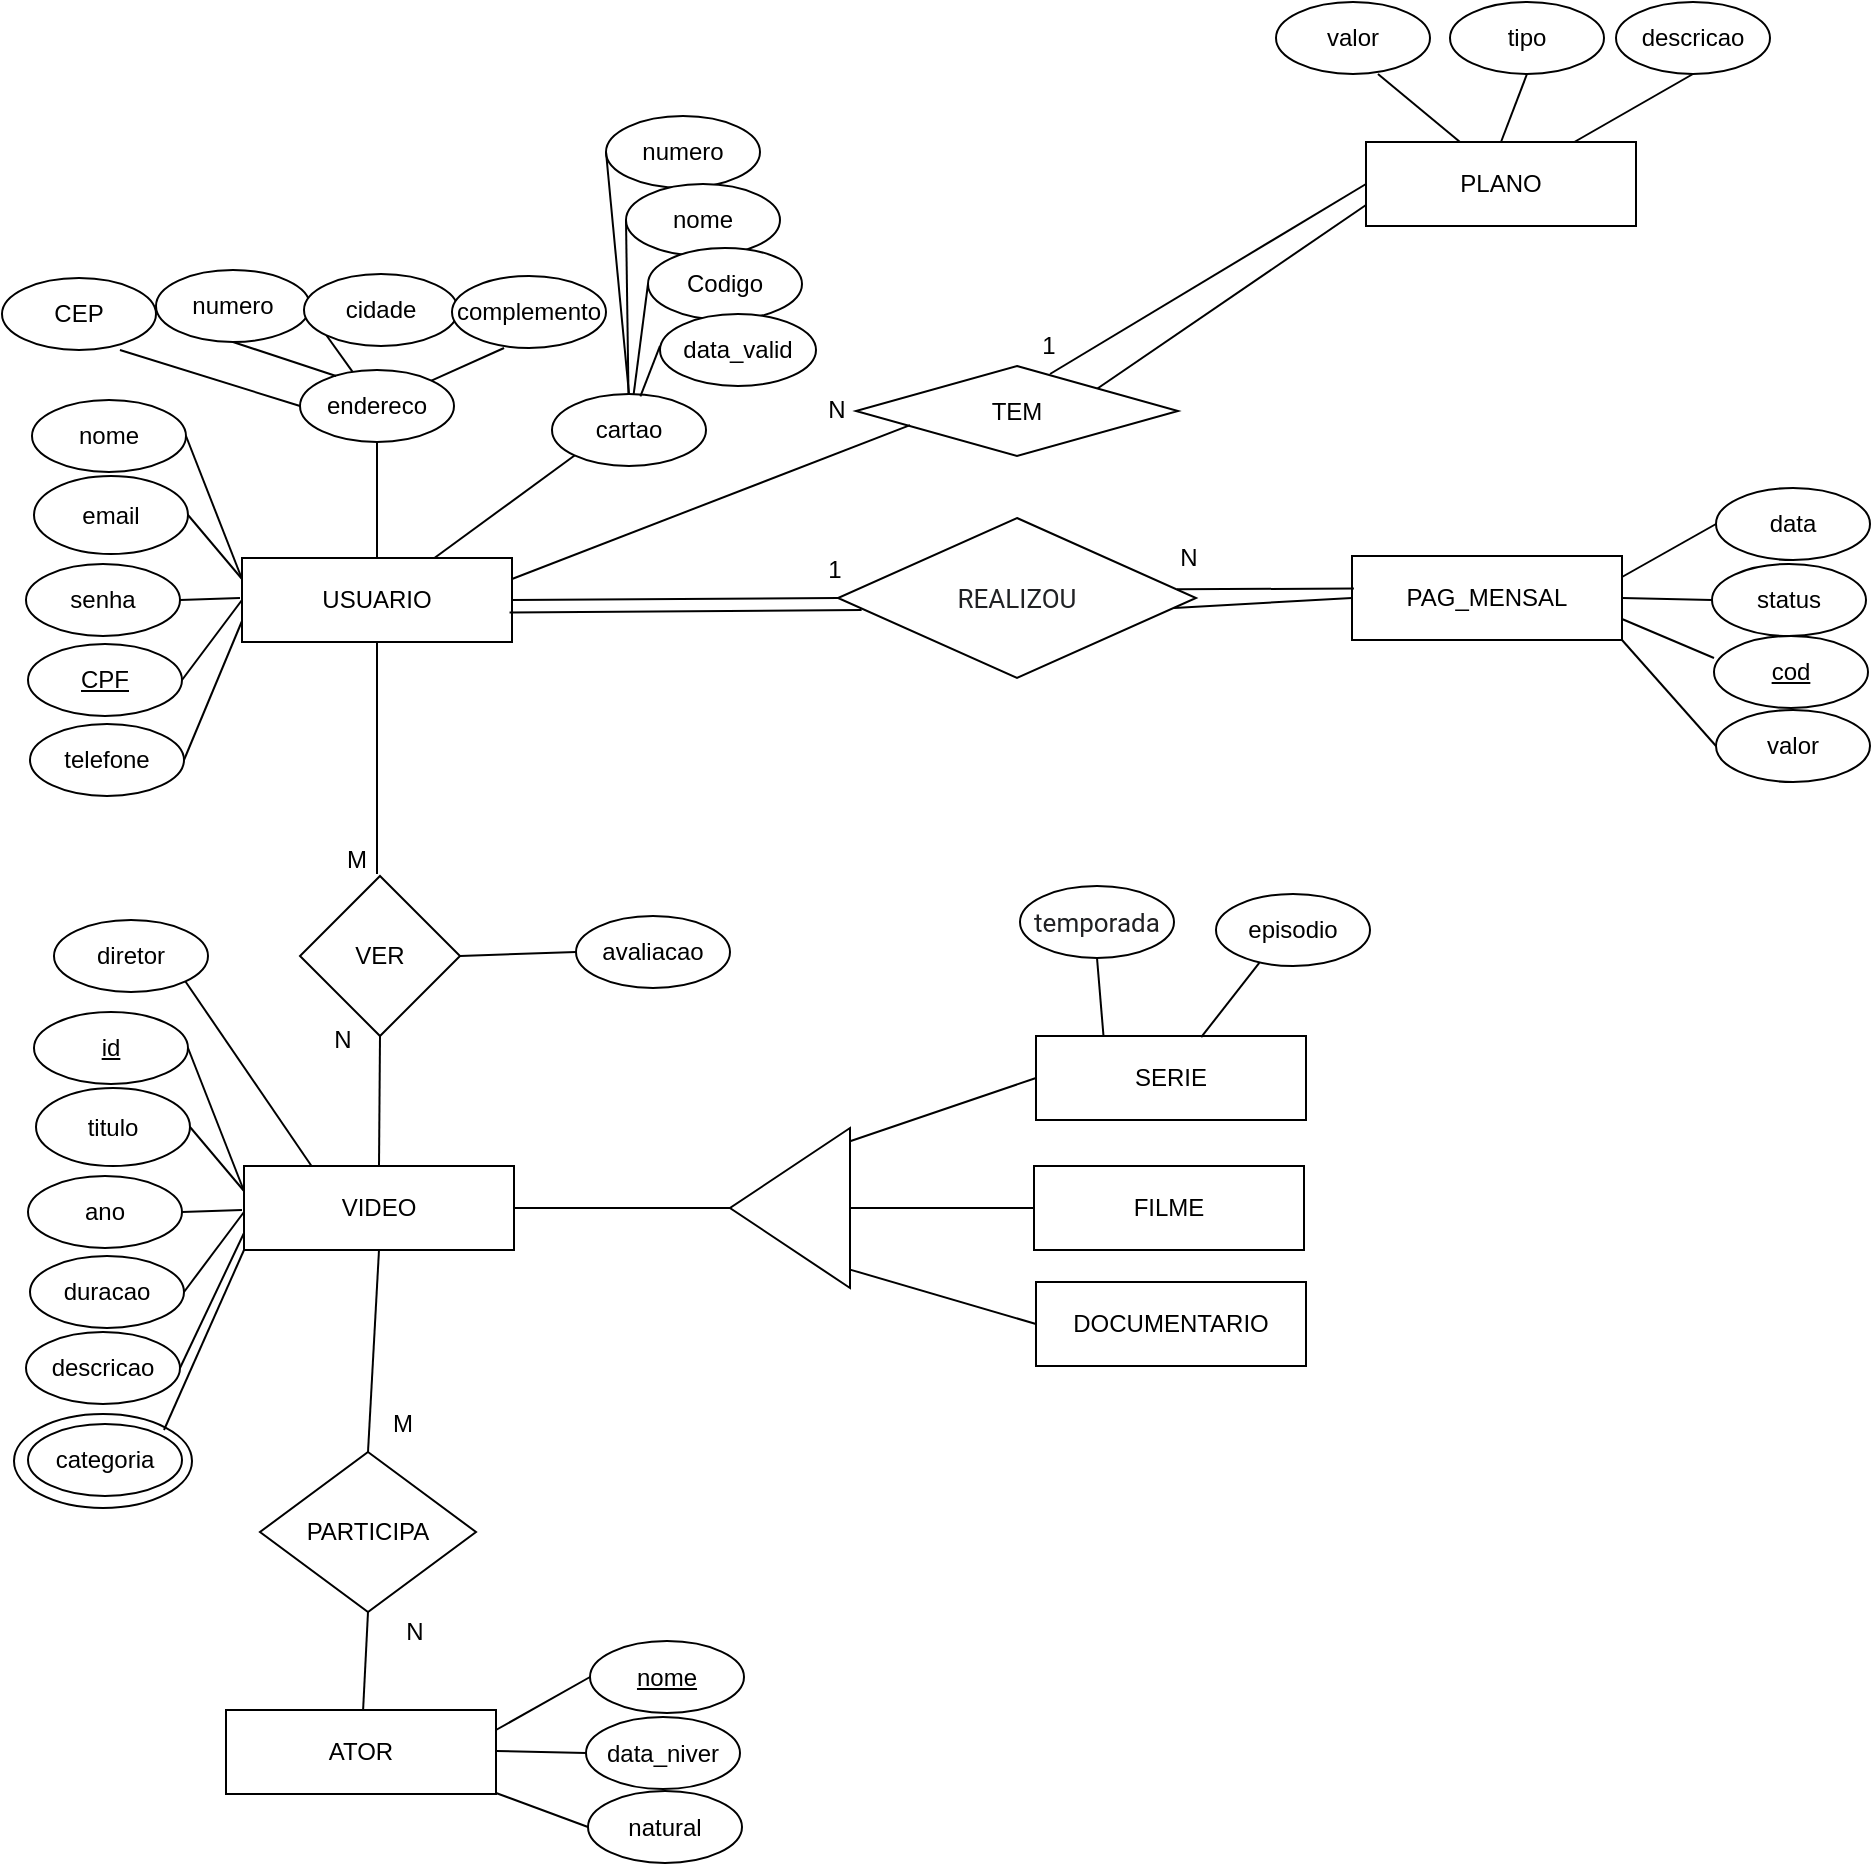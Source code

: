<mxfile version="14.6.1" type="device"><diagram id="C5RBs43oDa-KdzZeNtuy" name="Page-1"><mxGraphModel dx="3689" dy="1489" grid="0" gridSize="1" guides="1" tooltips="1" connect="1" arrows="1" fold="1" page="0" pageScale="1" pageWidth="827" pageHeight="1169" math="0" shadow="0"><root><mxCell id="WIyWlLk6GJQsqaUBKTNV-0"/><mxCell id="WIyWlLk6GJQsqaUBKTNV-1" parent="WIyWlLk6GJQsqaUBKTNV-0"/><mxCell id="yAfaS8r6KdMVXuotQljs-117" value="" style="ellipse;whiteSpace=wrap;html=1;" parent="WIyWlLk6GJQsqaUBKTNV-1" vertex="1"><mxGeometry y="577" width="89" height="47" as="geometry"/></mxCell><mxCell id="yAfaS8r6KdMVXuotQljs-0" value="USUARIO" style="rounded=0;whiteSpace=wrap;html=1;" parent="WIyWlLk6GJQsqaUBKTNV-1" vertex="1"><mxGeometry x="114" y="149" width="135" height="42" as="geometry"/></mxCell><mxCell id="yAfaS8r6KdMVXuotQljs-1" value="nome" style="ellipse;whiteSpace=wrap;html=1;" parent="WIyWlLk6GJQsqaUBKTNV-1" vertex="1"><mxGeometry x="9" y="70" width="77" height="36" as="geometry"/></mxCell><mxCell id="yAfaS8r6KdMVXuotQljs-3" value="email" style="ellipse;whiteSpace=wrap;html=1;" parent="WIyWlLk6GJQsqaUBKTNV-1" vertex="1"><mxGeometry x="10" y="108" width="77" height="39" as="geometry"/></mxCell><mxCell id="yAfaS8r6KdMVXuotQljs-4" value="senha" style="ellipse;whiteSpace=wrap;html=1;" parent="WIyWlLk6GJQsqaUBKTNV-1" vertex="1"><mxGeometry x="6" y="152" width="77" height="36" as="geometry"/></mxCell><mxCell id="yAfaS8r6KdMVXuotQljs-5" value="&lt;u&gt;CPF&lt;/u&gt;" style="ellipse;whiteSpace=wrap;html=1;" parent="WIyWlLk6GJQsqaUBKTNV-1" vertex="1"><mxGeometry x="7" y="192" width="77" height="36" as="geometry"/></mxCell><mxCell id="yAfaS8r6KdMVXuotQljs-6" value="telefone" style="ellipse;whiteSpace=wrap;html=1;" parent="WIyWlLk6GJQsqaUBKTNV-1" vertex="1"><mxGeometry x="8" y="232" width="77" height="36" as="geometry"/></mxCell><mxCell id="yAfaS8r6KdMVXuotQljs-8" value="" style="endArrow=none;html=1;exitX=1;exitY=0.5;exitDx=0;exitDy=0;entryX=0;entryY=0.25;entryDx=0;entryDy=0;" parent="WIyWlLk6GJQsqaUBKTNV-1" source="yAfaS8r6KdMVXuotQljs-1" target="yAfaS8r6KdMVXuotQljs-0" edge="1"><mxGeometry width="50" height="50" relative="1" as="geometry"><mxPoint x="387" y="219" as="sourcePoint"/><mxPoint x="437" y="169" as="targetPoint"/></mxGeometry></mxCell><mxCell id="yAfaS8r6KdMVXuotQljs-9" value="" style="endArrow=none;html=1;exitX=1;exitY=0.5;exitDx=0;exitDy=0;entryX=0;entryY=0.25;entryDx=0;entryDy=0;" parent="WIyWlLk6GJQsqaUBKTNV-1" source="yAfaS8r6KdMVXuotQljs-3" target="yAfaS8r6KdMVXuotQljs-0" edge="1"><mxGeometry width="50" height="50" relative="1" as="geometry"><mxPoint x="387" y="219" as="sourcePoint"/><mxPoint x="437" y="169" as="targetPoint"/></mxGeometry></mxCell><mxCell id="yAfaS8r6KdMVXuotQljs-10" value="" style="endArrow=none;html=1;exitX=1;exitY=0.5;exitDx=0;exitDy=0;" parent="WIyWlLk6GJQsqaUBKTNV-1" source="yAfaS8r6KdMVXuotQljs-4" edge="1"><mxGeometry width="50" height="50" relative="1" as="geometry"><mxPoint x="387" y="219" as="sourcePoint"/><mxPoint x="113" y="169" as="targetPoint"/></mxGeometry></mxCell><mxCell id="yAfaS8r6KdMVXuotQljs-11" value="" style="endArrow=none;html=1;exitX=1;exitY=0.5;exitDx=0;exitDy=0;entryX=0;entryY=0.5;entryDx=0;entryDy=0;" parent="WIyWlLk6GJQsqaUBKTNV-1" source="yAfaS8r6KdMVXuotQljs-5" target="yAfaS8r6KdMVXuotQljs-0" edge="1"><mxGeometry width="50" height="50" relative="1" as="geometry"><mxPoint x="387" y="219" as="sourcePoint"/><mxPoint x="437" y="169" as="targetPoint"/></mxGeometry></mxCell><mxCell id="yAfaS8r6KdMVXuotQljs-12" value="" style="endArrow=none;html=1;exitX=1;exitY=0.5;exitDx=0;exitDy=0;entryX=0;entryY=0.75;entryDx=0;entryDy=0;" parent="WIyWlLk6GJQsqaUBKTNV-1" source="yAfaS8r6KdMVXuotQljs-6" target="yAfaS8r6KdMVXuotQljs-0" edge="1"><mxGeometry width="50" height="50" relative="1" as="geometry"><mxPoint x="387" y="219" as="sourcePoint"/><mxPoint x="437" y="169" as="targetPoint"/></mxGeometry></mxCell><mxCell id="yAfaS8r6KdMVXuotQljs-14" value="endereco" style="ellipse;whiteSpace=wrap;html=1;" parent="WIyWlLk6GJQsqaUBKTNV-1" vertex="1"><mxGeometry x="143" y="55" width="77" height="36" as="geometry"/></mxCell><mxCell id="yAfaS8r6KdMVXuotQljs-15" value="" style="endArrow=none;html=1;entryX=0.5;entryY=1;entryDx=0;entryDy=0;" parent="WIyWlLk6GJQsqaUBKTNV-1" source="yAfaS8r6KdMVXuotQljs-0" target="yAfaS8r6KdMVXuotQljs-14" edge="1"><mxGeometry width="50" height="50" relative="1" as="geometry"><mxPoint x="387" y="219" as="sourcePoint"/><mxPoint x="437" y="169" as="targetPoint"/></mxGeometry></mxCell><mxCell id="yAfaS8r6KdMVXuotQljs-16" value="CEP" style="ellipse;whiteSpace=wrap;html=1;" parent="WIyWlLk6GJQsqaUBKTNV-1" vertex="1"><mxGeometry x="-6" y="9" width="77" height="36" as="geometry"/></mxCell><mxCell id="yAfaS8r6KdMVXuotQljs-17" value="numero" style="ellipse;whiteSpace=wrap;html=1;" parent="WIyWlLk6GJQsqaUBKTNV-1" vertex="1"><mxGeometry x="71" y="5" width="77" height="36" as="geometry"/></mxCell><mxCell id="yAfaS8r6KdMVXuotQljs-20" value="cidade" style="ellipse;whiteSpace=wrap;html=1;" parent="WIyWlLk6GJQsqaUBKTNV-1" vertex="1"><mxGeometry x="145" y="7" width="77" height="36" as="geometry"/></mxCell><mxCell id="yAfaS8r6KdMVXuotQljs-22" value="complemento" style="ellipse;whiteSpace=wrap;html=1;" parent="WIyWlLk6GJQsqaUBKTNV-1" vertex="1"><mxGeometry x="219" y="8" width="77" height="36" as="geometry"/></mxCell><mxCell id="yAfaS8r6KdMVXuotQljs-23" value="" style="endArrow=none;html=1;exitX=0.766;exitY=1;exitDx=0;exitDy=0;exitPerimeter=0;entryX=0;entryY=0.5;entryDx=0;entryDy=0;" parent="WIyWlLk6GJQsqaUBKTNV-1" source="yAfaS8r6KdMVXuotQljs-16" target="yAfaS8r6KdMVXuotQljs-14" edge="1"><mxGeometry width="50" height="50" relative="1" as="geometry"><mxPoint x="387" y="208" as="sourcePoint"/><mxPoint x="437" y="158" as="targetPoint"/></mxGeometry></mxCell><mxCell id="yAfaS8r6KdMVXuotQljs-24" value="" style="endArrow=none;html=1;entryX=0.5;entryY=1;entryDx=0;entryDy=0;exitX=0.234;exitY=0.083;exitDx=0;exitDy=0;exitPerimeter=0;" parent="WIyWlLk6GJQsqaUBKTNV-1" source="yAfaS8r6KdMVXuotQljs-14" target="yAfaS8r6KdMVXuotQljs-17" edge="1"><mxGeometry width="50" height="50" relative="1" as="geometry"><mxPoint x="387" y="208" as="sourcePoint"/><mxPoint x="437" y="158" as="targetPoint"/></mxGeometry></mxCell><mxCell id="yAfaS8r6KdMVXuotQljs-25" value="" style="endArrow=none;html=1;entryX=0;entryY=1;entryDx=0;entryDy=0;" parent="WIyWlLk6GJQsqaUBKTNV-1" source="yAfaS8r6KdMVXuotQljs-14" target="yAfaS8r6KdMVXuotQljs-20" edge="1"><mxGeometry width="50" height="50" relative="1" as="geometry"><mxPoint x="387" y="208" as="sourcePoint"/><mxPoint x="437" y="158" as="targetPoint"/></mxGeometry></mxCell><mxCell id="yAfaS8r6KdMVXuotQljs-26" value="" style="endArrow=none;html=1;entryX=0.338;entryY=1;entryDx=0;entryDy=0;entryPerimeter=0;exitX=1;exitY=0;exitDx=0;exitDy=0;" parent="WIyWlLk6GJQsqaUBKTNV-1" source="yAfaS8r6KdMVXuotQljs-14" target="yAfaS8r6KdMVXuotQljs-22" edge="1"><mxGeometry width="50" height="50" relative="1" as="geometry"><mxPoint x="387" y="208" as="sourcePoint"/><mxPoint x="437" y="158" as="targetPoint"/></mxGeometry></mxCell><mxCell id="yAfaS8r6KdMVXuotQljs-27" value="cartao" style="ellipse;whiteSpace=wrap;html=1;" parent="WIyWlLk6GJQsqaUBKTNV-1" vertex="1"><mxGeometry x="269" y="67" width="77" height="36" as="geometry"/></mxCell><mxCell id="yAfaS8r6KdMVXuotQljs-28" value="numero" style="ellipse;whiteSpace=wrap;html=1;" parent="WIyWlLk6GJQsqaUBKTNV-1" vertex="1"><mxGeometry x="296" y="-72" width="77" height="36" as="geometry"/></mxCell><mxCell id="yAfaS8r6KdMVXuotQljs-29" value="nome" style="ellipse;whiteSpace=wrap;html=1;" parent="WIyWlLk6GJQsqaUBKTNV-1" vertex="1"><mxGeometry x="306" y="-38" width="77" height="36" as="geometry"/></mxCell><mxCell id="yAfaS8r6KdMVXuotQljs-30" value="Codigo" style="ellipse;whiteSpace=wrap;html=1;" parent="WIyWlLk6GJQsqaUBKTNV-1" vertex="1"><mxGeometry x="317" y="-6" width="77" height="36" as="geometry"/></mxCell><mxCell id="yAfaS8r6KdMVXuotQljs-31" value="" style="endArrow=none;html=1;entryX=0;entryY=0.5;entryDx=0;entryDy=0;exitX=0.5;exitY=0;exitDx=0;exitDy=0;" parent="WIyWlLk6GJQsqaUBKTNV-1" source="yAfaS8r6KdMVXuotQljs-27" target="yAfaS8r6KdMVXuotQljs-28" edge="1"><mxGeometry width="50" height="50" relative="1" as="geometry"><mxPoint x="387" y="208" as="sourcePoint"/><mxPoint x="437" y="158" as="targetPoint"/></mxGeometry></mxCell><mxCell id="yAfaS8r6KdMVXuotQljs-32" value="" style="endArrow=none;html=1;entryX=0;entryY=0.5;entryDx=0;entryDy=0;" parent="WIyWlLk6GJQsqaUBKTNV-1" source="yAfaS8r6KdMVXuotQljs-27" target="yAfaS8r6KdMVXuotQljs-29" edge="1"><mxGeometry width="50" height="50" relative="1" as="geometry"><mxPoint x="387" y="208" as="sourcePoint"/><mxPoint x="437" y="158" as="targetPoint"/></mxGeometry></mxCell><mxCell id="yAfaS8r6KdMVXuotQljs-33" value="" style="endArrow=none;html=1;entryX=0;entryY=0.5;entryDx=0;entryDy=0;" parent="WIyWlLk6GJQsqaUBKTNV-1" source="yAfaS8r6KdMVXuotQljs-27" target="yAfaS8r6KdMVXuotQljs-30" edge="1"><mxGeometry width="50" height="50" relative="1" as="geometry"><mxPoint x="387" y="208" as="sourcePoint"/><mxPoint x="333" y="21" as="targetPoint"/></mxGeometry></mxCell><mxCell id="yAfaS8r6KdMVXuotQljs-34" value="data_valid" style="ellipse;whiteSpace=wrap;html=1;" parent="WIyWlLk6GJQsqaUBKTNV-1" vertex="1"><mxGeometry x="323" y="27" width="78" height="36" as="geometry"/></mxCell><mxCell id="yAfaS8r6KdMVXuotQljs-35" value="" style="endArrow=none;html=1;exitX=0.574;exitY=0.033;exitDx=0;exitDy=0;entryX=0;entryY=0.444;entryDx=0;entryDy=0;entryPerimeter=0;exitPerimeter=0;" parent="WIyWlLk6GJQsqaUBKTNV-1" source="yAfaS8r6KdMVXuotQljs-27" target="yAfaS8r6KdMVXuotQljs-34" edge="1"><mxGeometry width="50" height="50" relative="1" as="geometry"><mxPoint x="387" y="208" as="sourcePoint"/><mxPoint x="437" y="158" as="targetPoint"/></mxGeometry></mxCell><mxCell id="yAfaS8r6KdMVXuotQljs-36" value="" style="endArrow=none;html=1;exitX=0;exitY=1;exitDx=0;exitDy=0;" parent="WIyWlLk6GJQsqaUBKTNV-1" source="yAfaS8r6KdMVXuotQljs-27" target="yAfaS8r6KdMVXuotQljs-0" edge="1"><mxGeometry width="50" height="50" relative="1" as="geometry"><mxPoint x="387" y="208" as="sourcePoint"/><mxPoint x="437" y="158" as="targetPoint"/></mxGeometry></mxCell><mxCell id="yAfaS8r6KdMVXuotQljs-37" value="&lt;span style=&quot;color: rgb(32 , 33 , 36) ; font-family: &amp;#34;roboto&amp;#34; , &amp;#34;arial&amp;#34; , sans-serif ; font-size: 13px ; font-style: normal ; font-weight: 400 ; letter-spacing: normal ; text-align: left ; text-indent: 0px ; text-transform: none ; word-spacing: 0px ; background-color: rgb(255 , 255 , 255) ; display: inline ; float: none&quot;&gt;REALIZOU&lt;br&gt;&lt;/span&gt;" style="rhombus;whiteSpace=wrap;html=1;" parent="WIyWlLk6GJQsqaUBKTNV-1" vertex="1"><mxGeometry x="412" y="129" width="179" height="80" as="geometry"/></mxCell><mxCell id="yAfaS8r6KdMVXuotQljs-38" value="" style="endArrow=none;html=1;exitX=1;exitY=0.5;exitDx=0;exitDy=0;entryX=0;entryY=0.5;entryDx=0;entryDy=0;" parent="WIyWlLk6GJQsqaUBKTNV-1" source="yAfaS8r6KdMVXuotQljs-0" target="yAfaS8r6KdMVXuotQljs-37" edge="1"><mxGeometry width="50" height="50" relative="1" as="geometry"><mxPoint x="387" y="222" as="sourcePoint"/><mxPoint x="437" y="172" as="targetPoint"/></mxGeometry></mxCell><mxCell id="yAfaS8r6KdMVXuotQljs-39" value="" style="endArrow=none;html=1;exitX=0.991;exitY=0.648;exitDx=0;exitDy=0;exitPerimeter=0;entryX=0.066;entryY=0.575;entryDx=0;entryDy=0;entryPerimeter=0;" parent="WIyWlLk6GJQsqaUBKTNV-1" source="yAfaS8r6KdMVXuotQljs-0" target="yAfaS8r6KdMVXuotQljs-37" edge="1"><mxGeometry width="50" height="50" relative="1" as="geometry"><mxPoint x="373" y="252" as="sourcePoint"/><mxPoint x="423" y="202" as="targetPoint"/></mxGeometry></mxCell><mxCell id="yAfaS8r6KdMVXuotQljs-41" value="PAG_MENSAL" style="rounded=0;whiteSpace=wrap;html=1;" parent="WIyWlLk6GJQsqaUBKTNV-1" vertex="1"><mxGeometry x="669" y="148" width="135" height="42" as="geometry"/></mxCell><mxCell id="yAfaS8r6KdMVXuotQljs-42" value="data" style="ellipse;whiteSpace=wrap;html=1;" parent="WIyWlLk6GJQsqaUBKTNV-1" vertex="1"><mxGeometry x="851" y="114" width="77" height="36" as="geometry"/></mxCell><mxCell id="yAfaS8r6KdMVXuotQljs-43" value="status" style="ellipse;whiteSpace=wrap;html=1;" parent="WIyWlLk6GJQsqaUBKTNV-1" vertex="1"><mxGeometry x="849" y="152" width="77" height="36" as="geometry"/></mxCell><mxCell id="yAfaS8r6KdMVXuotQljs-44" value="&lt;u&gt;cod&lt;/u&gt;" style="ellipse;whiteSpace=wrap;html=1;" parent="WIyWlLk6GJQsqaUBKTNV-1" vertex="1"><mxGeometry x="850" y="188" width="77" height="36" as="geometry"/></mxCell><mxCell id="yAfaS8r6KdMVXuotQljs-45" value="" style="endArrow=none;html=1;entryX=0;entryY=0.5;entryDx=0;entryDy=0;exitX=1;exitY=0.5;exitDx=0;exitDy=0;" parent="WIyWlLk6GJQsqaUBKTNV-1" source="yAfaS8r6KdMVXuotQljs-41" target="yAfaS8r6KdMVXuotQljs-43" edge="1"><mxGeometry width="50" height="50" relative="1" as="geometry"><mxPoint x="803.143" y="158.449" as="sourcePoint"/><mxPoint x="901.45" y="242" as="targetPoint"/></mxGeometry></mxCell><mxCell id="yAfaS8r6KdMVXuotQljs-46" value="" style="endArrow=none;html=1;entryX=0;entryY=0.306;entryDx=0;entryDy=0;entryPerimeter=0;exitX=1;exitY=0.75;exitDx=0;exitDy=0;" parent="WIyWlLk6GJQsqaUBKTNV-1" source="yAfaS8r6KdMVXuotQljs-41" target="yAfaS8r6KdMVXuotQljs-44" edge="1"><mxGeometry width="50" height="50" relative="1" as="geometry"><mxPoint x="810.45" y="169" as="sourcePoint"/><mxPoint x="901.45" y="242" as="targetPoint"/></mxGeometry></mxCell><mxCell id="yAfaS8r6KdMVXuotQljs-49" value="" style="endArrow=none;html=1;entryX=0;entryY=0.5;entryDx=0;entryDy=0;exitX=1;exitY=0.25;exitDx=0;exitDy=0;" parent="WIyWlLk6GJQsqaUBKTNV-1" source="yAfaS8r6KdMVXuotQljs-41" target="yAfaS8r6KdMVXuotQljs-42" edge="1"><mxGeometry width="50" height="50" relative="1" as="geometry"><mxPoint x="787" y="151" as="sourcePoint"/><mxPoint x="837" y="101" as="targetPoint"/></mxGeometry></mxCell><mxCell id="yAfaS8r6KdMVXuotQljs-51" value="PLANO" style="rounded=0;whiteSpace=wrap;html=1;" parent="WIyWlLk6GJQsqaUBKTNV-1" vertex="1"><mxGeometry x="676" y="-59" width="135" height="42" as="geometry"/></mxCell><mxCell id="yAfaS8r6KdMVXuotQljs-52" value="valor" style="ellipse;whiteSpace=wrap;html=1;" parent="WIyWlLk6GJQsqaUBKTNV-1" vertex="1"><mxGeometry x="631" y="-129" width="77" height="36" as="geometry"/></mxCell><mxCell id="yAfaS8r6KdMVXuotQljs-53" value="tipo" style="ellipse;whiteSpace=wrap;html=1;" parent="WIyWlLk6GJQsqaUBKTNV-1" vertex="1"><mxGeometry x="718" y="-129" width="77" height="36" as="geometry"/></mxCell><mxCell id="yAfaS8r6KdMVXuotQljs-58" value="descricao" style="ellipse;whiteSpace=wrap;html=1;" parent="WIyWlLk6GJQsqaUBKTNV-1" vertex="1"><mxGeometry x="801" y="-129" width="77" height="36" as="geometry"/></mxCell><mxCell id="yAfaS8r6KdMVXuotQljs-59" value="" style="endArrow=none;html=1;entryX=0.662;entryY=1;entryDx=0;entryDy=0;entryPerimeter=0;exitX=0.347;exitY=-0.003;exitDx=0;exitDy=0;exitPerimeter=0;" parent="WIyWlLk6GJQsqaUBKTNV-1" source="yAfaS8r6KdMVXuotQljs-51" target="yAfaS8r6KdMVXuotQljs-52" edge="1"><mxGeometry width="50" height="50" relative="1" as="geometry"><mxPoint x="720" y="-62" as="sourcePoint"/><mxPoint x="846" y="-26" as="targetPoint"/></mxGeometry></mxCell><mxCell id="yAfaS8r6KdMVXuotQljs-60" value="" style="endArrow=none;html=1;entryX=0.5;entryY=1;entryDx=0;entryDy=0;exitX=0.5;exitY=0;exitDx=0;exitDy=0;" parent="WIyWlLk6GJQsqaUBKTNV-1" source="yAfaS8r6KdMVXuotQljs-51" target="yAfaS8r6KdMVXuotQljs-53" edge="1"><mxGeometry width="50" height="50" relative="1" as="geometry"><mxPoint x="796" y="24" as="sourcePoint"/><mxPoint x="846" y="-26" as="targetPoint"/></mxGeometry></mxCell><mxCell id="yAfaS8r6KdMVXuotQljs-61" value="" style="endArrow=none;html=1;entryX=0.5;entryY=1;entryDx=0;entryDy=0;" parent="WIyWlLk6GJQsqaUBKTNV-1" source="yAfaS8r6KdMVXuotQljs-51" target="yAfaS8r6KdMVXuotQljs-58" edge="1"><mxGeometry width="50" height="50" relative="1" as="geometry"><mxPoint x="796" y="24" as="sourcePoint"/><mxPoint x="846" y="-26" as="targetPoint"/></mxGeometry></mxCell><mxCell id="yAfaS8r6KdMVXuotQljs-63" value="valor" style="ellipse;whiteSpace=wrap;html=1;" parent="WIyWlLk6GJQsqaUBKTNV-1" vertex="1"><mxGeometry x="851" y="225" width="77" height="36" as="geometry"/></mxCell><mxCell id="yAfaS8r6KdMVXuotQljs-64" value="" style="endArrow=none;html=1;entryX=0;entryY=0.5;entryDx=0;entryDy=0;exitX=1;exitY=1;exitDx=0;exitDy=0;" parent="WIyWlLk6GJQsqaUBKTNV-1" source="yAfaS8r6KdMVXuotQljs-41" target="yAfaS8r6KdMVXuotQljs-63" edge="1"><mxGeometry width="50" height="50" relative="1" as="geometry"><mxPoint x="555" y="235" as="sourcePoint"/><mxPoint x="605" y="185" as="targetPoint"/></mxGeometry></mxCell><mxCell id="yAfaS8r6KdMVXuotQljs-68" value="TEM" style="rhombus;whiteSpace=wrap;html=1;" parent="WIyWlLk6GJQsqaUBKTNV-1" vertex="1"><mxGeometry x="421" y="53" width="161" height="45" as="geometry"/></mxCell><mxCell id="yAfaS8r6KdMVXuotQljs-70" value="" style="endArrow=none;html=1;exitX=1;exitY=0.25;exitDx=0;exitDy=0;entryX=0.168;entryY=0.657;entryDx=0;entryDy=0;entryPerimeter=0;" parent="WIyWlLk6GJQsqaUBKTNV-1" source="yAfaS8r6KdMVXuotQljs-0" target="yAfaS8r6KdMVXuotQljs-68" edge="1"><mxGeometry width="50" height="50" relative="1" as="geometry"><mxPoint x="518" y="85" as="sourcePoint"/><mxPoint x="568" y="35" as="targetPoint"/></mxGeometry></mxCell><mxCell id="yAfaS8r6KdMVXuotQljs-71" value="" style="endArrow=none;html=1;entryX=0;entryY=0.5;entryDx=0;entryDy=0;" parent="WIyWlLk6GJQsqaUBKTNV-1" target="yAfaS8r6KdMVXuotQljs-51" edge="1"><mxGeometry width="50" height="50" relative="1" as="geometry"><mxPoint x="518" y="57" as="sourcePoint"/><mxPoint x="523" y="55" as="targetPoint"/></mxGeometry></mxCell><mxCell id="yAfaS8r6KdMVXuotQljs-72" value="" style="endArrow=none;html=1;entryX=0;entryY=0.75;entryDx=0;entryDy=0;exitX=1;exitY=0;exitDx=0;exitDy=0;" parent="WIyWlLk6GJQsqaUBKTNV-1" source="yAfaS8r6KdMVXuotQljs-68" target="yAfaS8r6KdMVXuotQljs-51" edge="1"><mxGeometry width="50" height="50" relative="1" as="geometry"><mxPoint x="473" y="105" as="sourcePoint"/><mxPoint x="523" y="55" as="targetPoint"/></mxGeometry></mxCell><mxCell id="yAfaS8r6KdMVXuotQljs-73" value="N" style="text;html=1;align=center;verticalAlign=middle;resizable=0;points=[];autosize=1;strokeColor=none;" parent="WIyWlLk6GJQsqaUBKTNV-1" vertex="1"><mxGeometry x="401" y="65" width="20" height="19" as="geometry"/></mxCell><mxCell id="yAfaS8r6KdMVXuotQljs-74" value="1" style="text;html=1;align=center;verticalAlign=middle;resizable=0;points=[];autosize=1;strokeColor=none;" parent="WIyWlLk6GJQsqaUBKTNV-1" vertex="1"><mxGeometry x="508" y="33" width="18" height="19" as="geometry"/></mxCell><mxCell id="yAfaS8r6KdMVXuotQljs-75" value="1" style="text;html=1;align=center;verticalAlign=middle;resizable=0;points=[];autosize=1;strokeColor=none;" parent="WIyWlLk6GJQsqaUBKTNV-1" vertex="1"><mxGeometry x="401" y="145" width="18" height="19" as="geometry"/></mxCell><mxCell id="yAfaS8r6KdMVXuotQljs-76" value="" style="endArrow=none;html=1;entryX=0;entryY=0.5;entryDx=0;entryDy=0;" parent="WIyWlLk6GJQsqaUBKTNV-1" target="yAfaS8r6KdMVXuotQljs-41" edge="1"><mxGeometry width="50" height="50" relative="1" as="geometry"><mxPoint x="580" y="174" as="sourcePoint"/><mxPoint x="474" y="124" as="targetPoint"/></mxGeometry></mxCell><mxCell id="yAfaS8r6KdMVXuotQljs-77" value="" style="endArrow=none;html=1;entryX=0.007;entryY=0.388;entryDx=0;entryDy=0;exitX=0.947;exitY=0.445;exitDx=0;exitDy=0;exitPerimeter=0;entryPerimeter=0;" parent="WIyWlLk6GJQsqaUBKTNV-1" source="yAfaS8r6KdMVXuotQljs-37" target="yAfaS8r6KdMVXuotQljs-41" edge="1"><mxGeometry width="50" height="50" relative="1" as="geometry"><mxPoint x="498" y="193" as="sourcePoint"/><mxPoint x="548" y="143" as="targetPoint"/></mxGeometry></mxCell><mxCell id="yAfaS8r6KdMVXuotQljs-78" value="N" style="text;html=1;align=center;verticalAlign=middle;resizable=0;points=[];autosize=1;strokeColor=none;" parent="WIyWlLk6GJQsqaUBKTNV-1" vertex="1"><mxGeometry x="577" y="139" width="20" height="19" as="geometry"/></mxCell><mxCell id="yAfaS8r6KdMVXuotQljs-80" value="" style="endArrow=none;html=1;entryX=0.5;entryY=1;entryDx=0;entryDy=0;exitX=0.5;exitY=0;exitDx=0;exitDy=0;" parent="WIyWlLk6GJQsqaUBKTNV-1" target="yAfaS8r6KdMVXuotQljs-0" edge="1"><mxGeometry width="50" height="50" relative="1" as="geometry"><mxPoint x="181.5" y="307" as="sourcePoint"/><mxPoint x="395" y="366" as="targetPoint"/></mxGeometry></mxCell><mxCell id="yAfaS8r6KdMVXuotQljs-81" value="VER" style="rhombus;whiteSpace=wrap;html=1;" parent="WIyWlLk6GJQsqaUBKTNV-1" vertex="1"><mxGeometry x="143" y="308" width="80" height="80" as="geometry"/></mxCell><mxCell id="yAfaS8r6KdMVXuotQljs-84" value="avaliacao" style="ellipse;whiteSpace=wrap;html=1;" parent="WIyWlLk6GJQsqaUBKTNV-1" vertex="1"><mxGeometry x="281" y="328" width="77" height="36" as="geometry"/></mxCell><mxCell id="yAfaS8r6KdMVXuotQljs-85" value="" style="endArrow=none;html=1;exitX=0;exitY=0.5;exitDx=0;exitDy=0;entryX=1;entryY=0.5;entryDx=0;entryDy=0;" parent="WIyWlLk6GJQsqaUBKTNV-1" source="yAfaS8r6KdMVXuotQljs-84" target="yAfaS8r6KdMVXuotQljs-81" edge="1"><mxGeometry width="50" height="50" relative="1" as="geometry"><mxPoint x="345" y="404" as="sourcePoint"/><mxPoint x="395" y="354" as="targetPoint"/></mxGeometry></mxCell><mxCell id="yAfaS8r6KdMVXuotQljs-86" value="VIDEO" style="rounded=0;whiteSpace=wrap;html=1;" parent="WIyWlLk6GJQsqaUBKTNV-1" vertex="1"><mxGeometry x="115" y="453" width="135" height="42" as="geometry"/></mxCell><mxCell id="yAfaS8r6KdMVXuotQljs-87" value="" style="endArrow=none;html=1;exitX=0.5;exitY=1;exitDx=0;exitDy=0;entryX=0.5;entryY=0;entryDx=0;entryDy=0;" parent="WIyWlLk6GJQsqaUBKTNV-1" source="yAfaS8r6KdMVXuotQljs-81" target="yAfaS8r6KdMVXuotQljs-86" edge="1"><mxGeometry width="50" height="50" relative="1" as="geometry"><mxPoint x="345" y="404" as="sourcePoint"/><mxPoint x="395" y="354" as="targetPoint"/></mxGeometry></mxCell><mxCell id="yAfaS8r6KdMVXuotQljs-88" value="&lt;u&gt;id&lt;/u&gt;" style="ellipse;whiteSpace=wrap;html=1;" parent="WIyWlLk6GJQsqaUBKTNV-1" vertex="1"><mxGeometry x="10" y="376" width="77" height="36" as="geometry"/></mxCell><mxCell id="yAfaS8r6KdMVXuotQljs-89" value="titulo" style="ellipse;whiteSpace=wrap;html=1;" parent="WIyWlLk6GJQsqaUBKTNV-1" vertex="1"><mxGeometry x="11" y="414" width="77" height="39" as="geometry"/></mxCell><mxCell id="yAfaS8r6KdMVXuotQljs-90" value="ano" style="ellipse;whiteSpace=wrap;html=1;" parent="WIyWlLk6GJQsqaUBKTNV-1" vertex="1"><mxGeometry x="7" y="458" width="77" height="36" as="geometry"/></mxCell><mxCell id="yAfaS8r6KdMVXuotQljs-91" value="duracao" style="ellipse;whiteSpace=wrap;html=1;" parent="WIyWlLk6GJQsqaUBKTNV-1" vertex="1"><mxGeometry x="8" y="498" width="77" height="36" as="geometry"/></mxCell><mxCell id="yAfaS8r6KdMVXuotQljs-92" value="descricao" style="ellipse;whiteSpace=wrap;html=1;" parent="WIyWlLk6GJQsqaUBKTNV-1" vertex="1"><mxGeometry x="6" y="536" width="77" height="36" as="geometry"/></mxCell><mxCell id="yAfaS8r6KdMVXuotQljs-93" value="" style="endArrow=none;html=1;exitX=1;exitY=0.5;exitDx=0;exitDy=0;entryX=0;entryY=0.25;entryDx=0;entryDy=0;" parent="WIyWlLk6GJQsqaUBKTNV-1" source="yAfaS8r6KdMVXuotQljs-88" edge="1"><mxGeometry width="50" height="50" relative="1" as="geometry"><mxPoint x="388" y="525" as="sourcePoint"/><mxPoint x="115" y="465.5" as="targetPoint"/></mxGeometry></mxCell><mxCell id="yAfaS8r6KdMVXuotQljs-94" value="" style="endArrow=none;html=1;exitX=1;exitY=0.5;exitDx=0;exitDy=0;entryX=0;entryY=0.25;entryDx=0;entryDy=0;" parent="WIyWlLk6GJQsqaUBKTNV-1" source="yAfaS8r6KdMVXuotQljs-89" edge="1"><mxGeometry width="50" height="50" relative="1" as="geometry"><mxPoint x="388" y="525" as="sourcePoint"/><mxPoint x="115" y="465.5" as="targetPoint"/></mxGeometry></mxCell><mxCell id="yAfaS8r6KdMVXuotQljs-95" value="" style="endArrow=none;html=1;exitX=1;exitY=0.5;exitDx=0;exitDy=0;" parent="WIyWlLk6GJQsqaUBKTNV-1" source="yAfaS8r6KdMVXuotQljs-90" edge="1"><mxGeometry width="50" height="50" relative="1" as="geometry"><mxPoint x="388" y="525" as="sourcePoint"/><mxPoint x="114" y="475" as="targetPoint"/></mxGeometry></mxCell><mxCell id="yAfaS8r6KdMVXuotQljs-96" value="" style="endArrow=none;html=1;exitX=1;exitY=0.5;exitDx=0;exitDy=0;entryX=0;entryY=0.5;entryDx=0;entryDy=0;" parent="WIyWlLk6GJQsqaUBKTNV-1" source="yAfaS8r6KdMVXuotQljs-91" edge="1"><mxGeometry width="50" height="50" relative="1" as="geometry"><mxPoint x="388" y="525" as="sourcePoint"/><mxPoint x="115" y="476" as="targetPoint"/></mxGeometry></mxCell><mxCell id="yAfaS8r6KdMVXuotQljs-97" value="" style="endArrow=none;html=1;exitX=1;exitY=0.5;exitDx=0;exitDy=0;entryX=0;entryY=0.75;entryDx=0;entryDy=0;" parent="WIyWlLk6GJQsqaUBKTNV-1" source="yAfaS8r6KdMVXuotQljs-92" edge="1"><mxGeometry width="50" height="50" relative="1" as="geometry"><mxPoint x="388" y="525" as="sourcePoint"/><mxPoint x="115" y="486.5" as="targetPoint"/></mxGeometry></mxCell><mxCell id="yAfaS8r6KdMVXuotQljs-99" value="" style="triangle;whiteSpace=wrap;html=1;direction=west;" parent="WIyWlLk6GJQsqaUBKTNV-1" vertex="1"><mxGeometry x="358" y="434" width="60" height="80" as="geometry"/></mxCell><mxCell id="yAfaS8r6KdMVXuotQljs-100" value="" style="endArrow=none;html=1;exitX=1;exitY=0.5;exitDx=0;exitDy=0;entryX=1;entryY=0.5;entryDx=0;entryDy=0;" parent="WIyWlLk6GJQsqaUBKTNV-1" source="yAfaS8r6KdMVXuotQljs-86" target="yAfaS8r6KdMVXuotQljs-99" edge="1"><mxGeometry width="50" height="50" relative="1" as="geometry"><mxPoint x="345" y="404" as="sourcePoint"/><mxPoint x="395" y="354" as="targetPoint"/></mxGeometry></mxCell><mxCell id="yAfaS8r6KdMVXuotQljs-101" value="SERIE" style="rounded=0;whiteSpace=wrap;html=1;" parent="WIyWlLk6GJQsqaUBKTNV-1" vertex="1"><mxGeometry x="511" y="388" width="135" height="42" as="geometry"/></mxCell><mxCell id="yAfaS8r6KdMVXuotQljs-102" value="FILME" style="rounded=0;whiteSpace=wrap;html=1;" parent="WIyWlLk6GJQsqaUBKTNV-1" vertex="1"><mxGeometry x="510" y="453" width="135" height="42" as="geometry"/></mxCell><mxCell id="yAfaS8r6KdMVXuotQljs-103" value="DOCUMENTARIO" style="rounded=0;whiteSpace=wrap;html=1;" parent="WIyWlLk6GJQsqaUBKTNV-1" vertex="1"><mxGeometry x="511" y="511" width="135" height="42" as="geometry"/></mxCell><mxCell id="yAfaS8r6KdMVXuotQljs-104" value="" style="endArrow=none;html=1;entryX=0;entryY=0.5;entryDx=0;entryDy=0;exitX=0;exitY=0.917;exitDx=0;exitDy=0;exitPerimeter=0;" parent="WIyWlLk6GJQsqaUBKTNV-1" source="yAfaS8r6KdMVXuotQljs-99" target="yAfaS8r6KdMVXuotQljs-101" edge="1"><mxGeometry width="50" height="50" relative="1" as="geometry"><mxPoint x="345" y="404" as="sourcePoint"/><mxPoint x="395" y="354" as="targetPoint"/></mxGeometry></mxCell><mxCell id="yAfaS8r6KdMVXuotQljs-105" value="" style="endArrow=none;html=1;entryX=0;entryY=0.5;entryDx=0;entryDy=0;exitX=0;exitY=0.5;exitDx=0;exitDy=0;" parent="WIyWlLk6GJQsqaUBKTNV-1" source="yAfaS8r6KdMVXuotQljs-99" target="yAfaS8r6KdMVXuotQljs-102" edge="1"><mxGeometry width="50" height="50" relative="1" as="geometry"><mxPoint x="345" y="404" as="sourcePoint"/><mxPoint x="395" y="354" as="targetPoint"/></mxGeometry></mxCell><mxCell id="yAfaS8r6KdMVXuotQljs-106" value="" style="endArrow=none;html=1;entryX=0;entryY=0.5;entryDx=0;entryDy=0;exitX=0;exitY=0.115;exitDx=0;exitDy=0;exitPerimeter=0;" parent="WIyWlLk6GJQsqaUBKTNV-1" source="yAfaS8r6KdMVXuotQljs-99" target="yAfaS8r6KdMVXuotQljs-103" edge="1"><mxGeometry width="50" height="50" relative="1" as="geometry"><mxPoint x="345" y="404" as="sourcePoint"/><mxPoint x="395" y="354" as="targetPoint"/></mxGeometry></mxCell><mxCell id="yAfaS8r6KdMVXuotQljs-107" value="M" style="text;html=1;align=center;verticalAlign=middle;resizable=0;points=[];autosize=1;strokeColor=none;" parent="WIyWlLk6GJQsqaUBKTNV-1" vertex="1"><mxGeometry x="160" y="290" width="21" height="19" as="geometry"/></mxCell><mxCell id="yAfaS8r6KdMVXuotQljs-108" value="N" style="text;html=1;align=center;verticalAlign=middle;resizable=0;points=[];autosize=1;strokeColor=none;" parent="WIyWlLk6GJQsqaUBKTNV-1" vertex="1"><mxGeometry x="154" y="380" width="20" height="19" as="geometry"/></mxCell><mxCell id="yAfaS8r6KdMVXuotQljs-109" value="&lt;span style=&quot;color: rgb(32 , 33 , 36) ; font-family: &amp;#34;roboto&amp;#34; , &amp;#34;arial&amp;#34; , sans-serif ; font-size: 13px ; text-align: left ; background-color: rgb(255 , 255 , 255)&quot;&gt;temporada&lt;/span&gt;" style="ellipse;whiteSpace=wrap;html=1;" parent="WIyWlLk6GJQsqaUBKTNV-1" vertex="1"><mxGeometry x="503" y="313" width="77" height="36" as="geometry"/></mxCell><mxCell id="yAfaS8r6KdMVXuotQljs-110" value="episodio" style="ellipse;whiteSpace=wrap;html=1;" parent="WIyWlLk6GJQsqaUBKTNV-1" vertex="1"><mxGeometry x="601" y="317" width="77" height="36" as="geometry"/></mxCell><mxCell id="yAfaS8r6KdMVXuotQljs-113" value="" style="endArrow=none;html=1;exitX=0.5;exitY=1;exitDx=0;exitDy=0;entryX=0.25;entryY=0;entryDx=0;entryDy=0;" parent="WIyWlLk6GJQsqaUBKTNV-1" source="yAfaS8r6KdMVXuotQljs-109" target="yAfaS8r6KdMVXuotQljs-101" edge="1"><mxGeometry width="50" height="50" relative="1" as="geometry"><mxPoint x="652" y="320" as="sourcePoint"/><mxPoint x="702" y="270" as="targetPoint"/></mxGeometry></mxCell><mxCell id="yAfaS8r6KdMVXuotQljs-114" value="" style="endArrow=none;html=1;exitX=0.612;exitY=0.014;exitDx=0;exitDy=0;exitPerimeter=0;entryX=0.281;entryY=0.956;entryDx=0;entryDy=0;entryPerimeter=0;" parent="WIyWlLk6GJQsqaUBKTNV-1" source="yAfaS8r6KdMVXuotQljs-101" target="yAfaS8r6KdMVXuotQljs-110" edge="1"><mxGeometry width="50" height="50" relative="1" as="geometry"><mxPoint x="591" y="384" as="sourcePoint"/><mxPoint x="629" y="349" as="targetPoint"/></mxGeometry></mxCell><mxCell id="yAfaS8r6KdMVXuotQljs-115" value="categoria" style="ellipse;whiteSpace=wrap;html=1;" parent="WIyWlLk6GJQsqaUBKTNV-1" vertex="1"><mxGeometry x="7" y="582" width="77" height="36" as="geometry"/></mxCell><mxCell id="yAfaS8r6KdMVXuotQljs-116" value="" style="endArrow=none;html=1;exitX=0;exitY=1;exitDx=0;exitDy=0;" parent="WIyWlLk6GJQsqaUBKTNV-1" source="yAfaS8r6KdMVXuotQljs-86" edge="1"><mxGeometry width="50" height="50" relative="1" as="geometry"><mxPoint x="158" y="403" as="sourcePoint"/><mxPoint x="75" y="585" as="targetPoint"/></mxGeometry></mxCell><mxCell id="yAfaS8r6KdMVXuotQljs-134" value="" style="endArrow=none;html=1;exitX=0.5;exitY=1;exitDx=0;exitDy=0;entryX=0.5;entryY=0;entryDx=0;entryDy=0;" parent="WIyWlLk6GJQsqaUBKTNV-1" source="yAfaS8r6KdMVXuotQljs-86" target="yAfaS8r6KdMVXuotQljs-142" edge="1"><mxGeometry width="50" height="50" relative="1" as="geometry"><mxPoint x="844" y="601" as="sourcePoint"/><mxPoint x="894" y="551" as="targetPoint"/></mxGeometry></mxCell><mxCell id="yAfaS8r6KdMVXuotQljs-142" value="PARTICIPA" style="rhombus;whiteSpace=wrap;html=1;" parent="WIyWlLk6GJQsqaUBKTNV-1" vertex="1"><mxGeometry x="123" y="596" width="108" height="80" as="geometry"/></mxCell><mxCell id="yAfaS8r6KdMVXuotQljs-143" value="M" style="text;html=1;align=center;verticalAlign=middle;resizable=0;points=[];autosize=1;strokeColor=none;" parent="WIyWlLk6GJQsqaUBKTNV-1" vertex="1"><mxGeometry x="183" y="572" width="21" height="19" as="geometry"/></mxCell><mxCell id="yAfaS8r6KdMVXuotQljs-144" value="ATOR" style="rounded=0;whiteSpace=wrap;html=1;" parent="WIyWlLk6GJQsqaUBKTNV-1" vertex="1"><mxGeometry x="106" y="725" width="135" height="42" as="geometry"/></mxCell><mxCell id="yAfaS8r6KdMVXuotQljs-145" value="&lt;u&gt;nome&lt;/u&gt;" style="ellipse;whiteSpace=wrap;html=1;" parent="WIyWlLk6GJQsqaUBKTNV-1" vertex="1"><mxGeometry x="288" y="690.5" width="77" height="36" as="geometry"/></mxCell><mxCell id="yAfaS8r6KdMVXuotQljs-146" value="data_niver" style="ellipse;whiteSpace=wrap;html=1;" parent="WIyWlLk6GJQsqaUBKTNV-1" vertex="1"><mxGeometry x="286" y="728.5" width="77" height="36" as="geometry"/></mxCell><mxCell id="yAfaS8r6KdMVXuotQljs-147" value="" style="endArrow=none;html=1;entryX=0;entryY=0.5;entryDx=0;entryDy=0;exitX=1;exitY=0.5;exitDx=0;exitDy=0;" parent="WIyWlLk6GJQsqaUBKTNV-1" target="yAfaS8r6KdMVXuotQljs-146" edge="1"><mxGeometry width="50" height="50" relative="1" as="geometry"><mxPoint x="241" y="745.5" as="sourcePoint"/><mxPoint x="338.45" y="818.5" as="targetPoint"/></mxGeometry></mxCell><mxCell id="yAfaS8r6KdMVXuotQljs-148" value="" style="endArrow=none;html=1;entryX=0;entryY=0.5;entryDx=0;entryDy=0;exitX=1;exitY=0.25;exitDx=0;exitDy=0;" parent="WIyWlLk6GJQsqaUBKTNV-1" target="yAfaS8r6KdMVXuotQljs-145" edge="1"><mxGeometry width="50" height="50" relative="1" as="geometry"><mxPoint x="241" y="735.0" as="sourcePoint"/><mxPoint x="274" y="677.5" as="targetPoint"/></mxGeometry></mxCell><mxCell id="yAfaS8r6KdMVXuotQljs-149" value="natural" style="ellipse;whiteSpace=wrap;html=1;" parent="WIyWlLk6GJQsqaUBKTNV-1" vertex="1"><mxGeometry x="287" y="765.5" width="77" height="36" as="geometry"/></mxCell><mxCell id="yAfaS8r6KdMVXuotQljs-150" value="" style="endArrow=none;html=1;entryX=0;entryY=0.5;entryDx=0;entryDy=0;exitX=1;exitY=1;exitDx=0;exitDy=0;" parent="WIyWlLk6GJQsqaUBKTNV-1" target="yAfaS8r6KdMVXuotQljs-149" edge="1"><mxGeometry width="50" height="50" relative="1" as="geometry"><mxPoint x="241.0" y="766.5" as="sourcePoint"/><mxPoint x="42" y="761.5" as="targetPoint"/></mxGeometry></mxCell><mxCell id="yAfaS8r6KdMVXuotQljs-151" value="" style="endArrow=none;html=1;exitX=0.5;exitY=1;exitDx=0;exitDy=0;" parent="WIyWlLk6GJQsqaUBKTNV-1" source="yAfaS8r6KdMVXuotQljs-142" target="yAfaS8r6KdMVXuotQljs-144" edge="1"><mxGeometry width="50" height="50" relative="1" as="geometry"><mxPoint x="644" y="602" as="sourcePoint"/><mxPoint x="694" y="552" as="targetPoint"/></mxGeometry></mxCell><mxCell id="yAfaS8r6KdMVXuotQljs-152" value="N" style="text;html=1;align=center;verticalAlign=middle;resizable=0;points=[];autosize=1;strokeColor=none;" parent="WIyWlLk6GJQsqaUBKTNV-1" vertex="1"><mxGeometry x="190" y="676" width="20" height="19" as="geometry"/></mxCell><mxCell id="-gjyu7mtN1xnhbbh_1sV-3" value="" style="endArrow=none;html=1;entryX=1;entryY=1;entryDx=0;entryDy=0;exitX=0.25;exitY=0;exitDx=0;exitDy=0;" parent="WIyWlLk6GJQsqaUBKTNV-1" source="yAfaS8r6KdMVXuotQljs-86" target="xf2I4ECZNr33Q0Z_rJq6-0" edge="1"><mxGeometry width="50" height="50" relative="1" as="geometry"><mxPoint x="672" y="496" as="sourcePoint"/><mxPoint x="691.0" y="474" as="targetPoint"/></mxGeometry></mxCell><mxCell id="xf2I4ECZNr33Q0Z_rJq6-0" value="diretor" style="ellipse;whiteSpace=wrap;html=1;" vertex="1" parent="WIyWlLk6GJQsqaUBKTNV-1"><mxGeometry x="20" y="330" width="77" height="36" as="geometry"/></mxCell></root></mxGraphModel></diagram></mxfile>
